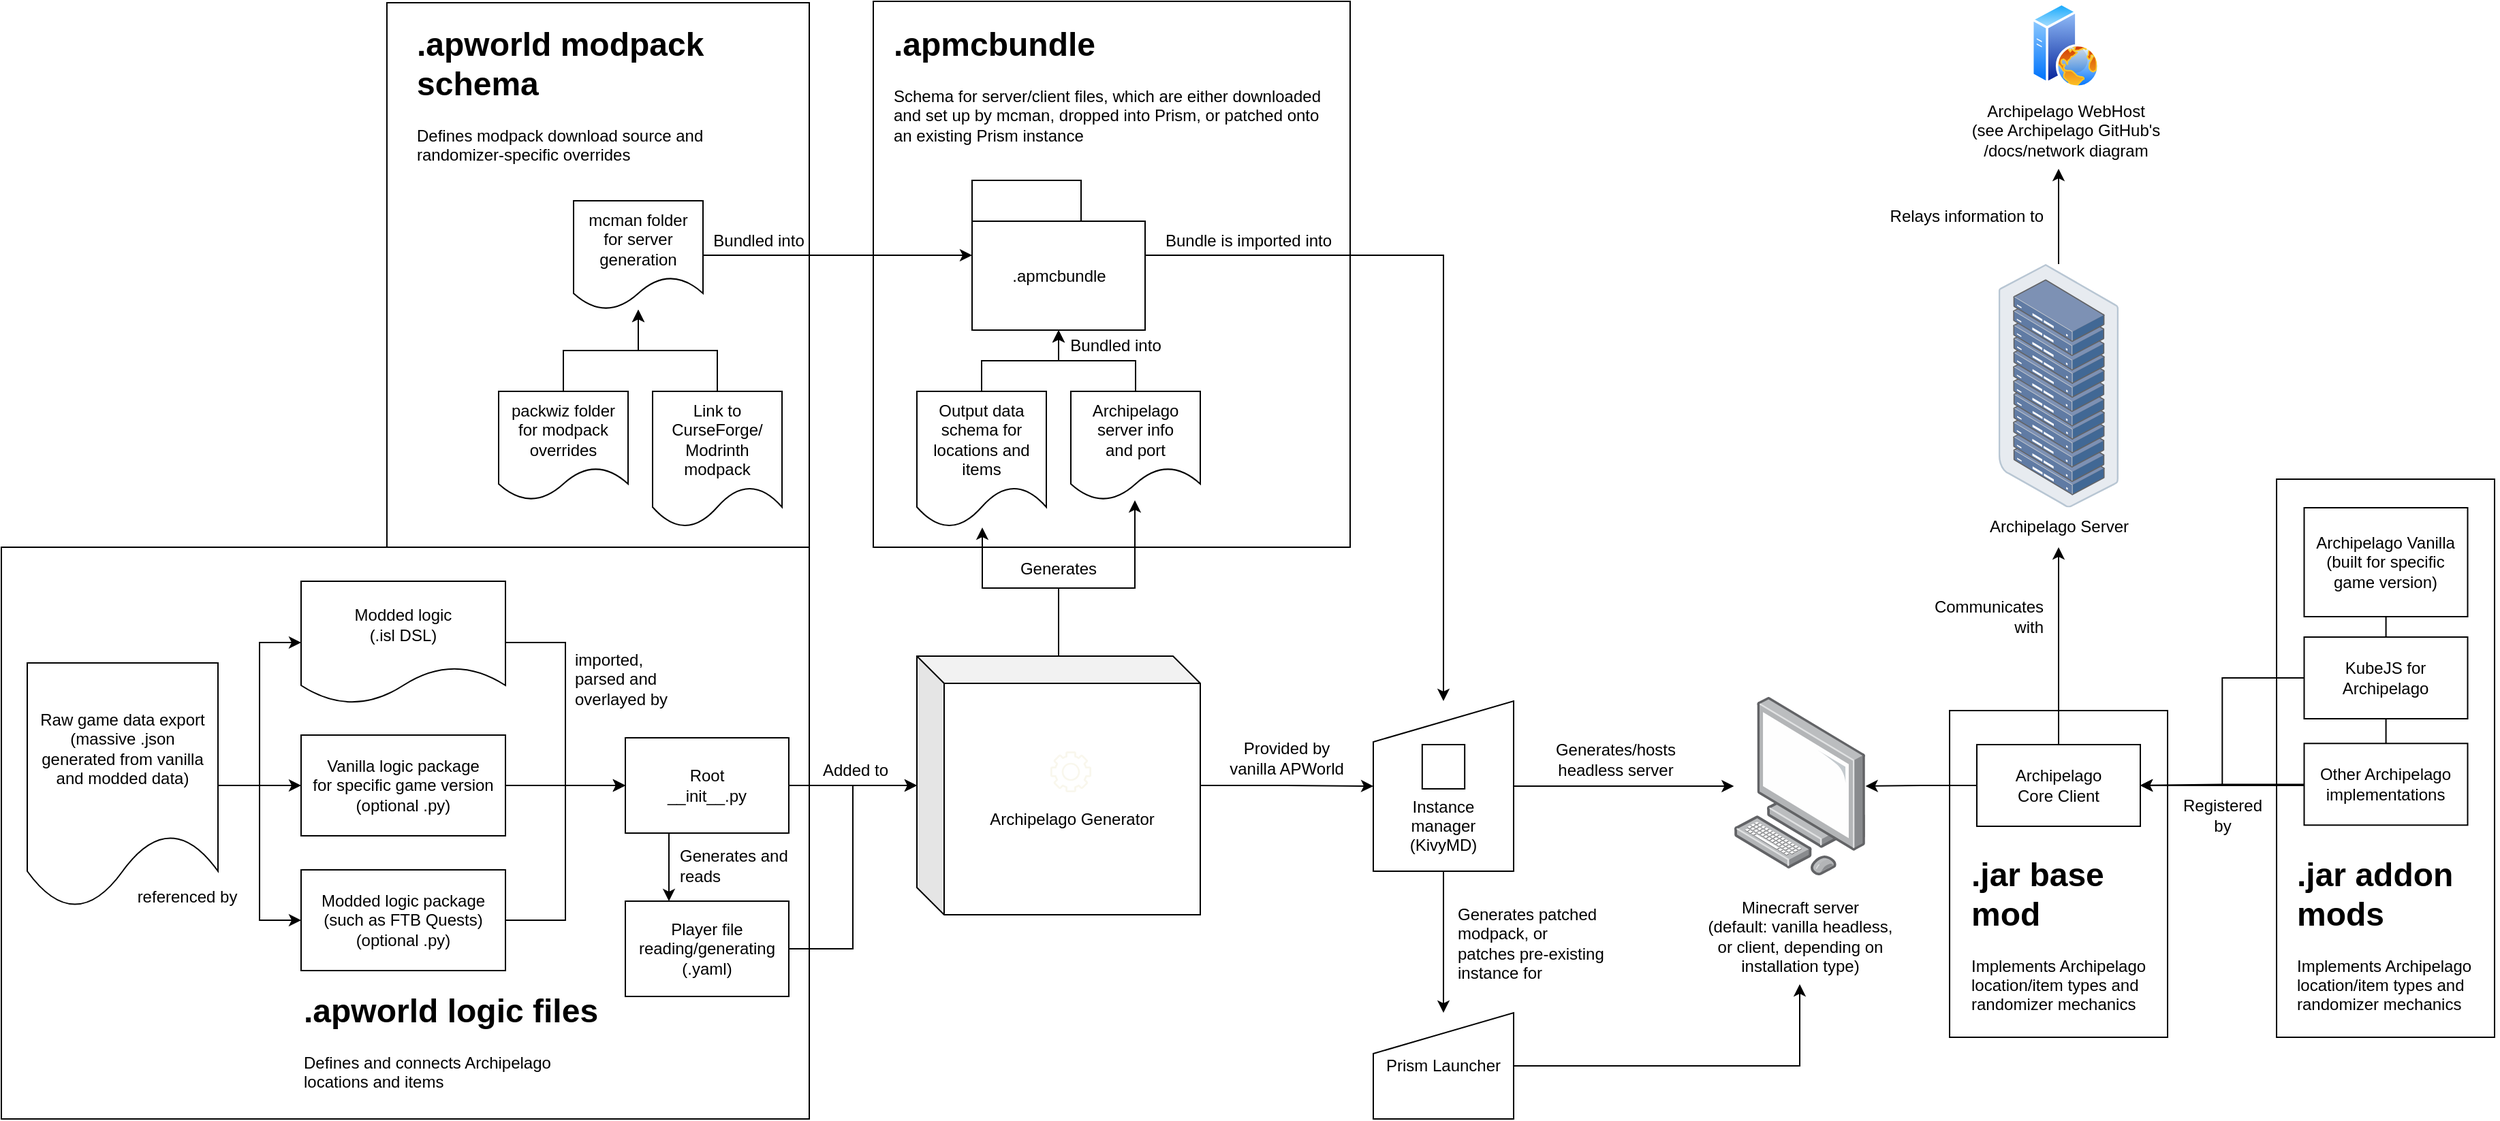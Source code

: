 <mxfile version="28.0.4">
  <diagram name="Page-1" id="pjoQ1RYfz4go8VmVCMUc">
    <mxGraphModel dx="2997" dy="2405" grid="1" gridSize="10" guides="1" tooltips="1" connect="1" arrows="1" fold="1" page="1" pageScale="1" pageWidth="850" pageHeight="1100" math="0" shadow="0">
      <root>
        <mxCell id="0" />
        <mxCell id="1" parent="0" />
        <mxCell id="yQT3kaWr7d13z7m8vqf4-37" value="" style="rounded=0;whiteSpace=wrap;html=1;" vertex="1" parent="1">
          <mxGeometry x="1100" y="340" width="160" height="410" as="geometry" />
        </mxCell>
        <mxCell id="yQT3kaWr7d13z7m8vqf4-36" value="" style="rounded=0;whiteSpace=wrap;html=1;" vertex="1" parent="1">
          <mxGeometry x="860" y="510" width="160" height="240" as="geometry" />
        </mxCell>
        <mxCell id="yQT3kaWr7d13z7m8vqf4-29" value="" style="rounded=0;whiteSpace=wrap;html=1;movable=0;resizable=0;rotatable=0;deletable=0;editable=0;locked=1;connectable=0;" vertex="1" parent="1">
          <mxGeometry x="70" y="-11" width="350" height="401" as="geometry" />
        </mxCell>
        <mxCell id="yQT3kaWr7d13z7m8vqf4-13" value="" style="rounded=0;whiteSpace=wrap;html=1;movable=1;resizable=1;rotatable=1;deletable=1;editable=1;locked=0;connectable=1;" vertex="1" parent="1">
          <mxGeometry x="-287" y="-10" width="310" height="401" as="geometry" />
        </mxCell>
        <mxCell id="yQT3kaWr7d13z7m8vqf4-1" value="" style="rounded=0;whiteSpace=wrap;html=1;movable=0;resizable=0;rotatable=0;deletable=0;editable=0;locked=1;connectable=0;" vertex="1" parent="1">
          <mxGeometry x="-570" y="390" width="593" height="420" as="geometry" />
        </mxCell>
        <mxCell id="3qK1IjJWASK3sHePoez1-112" style="edgeStyle=orthogonalEdgeStyle;rounded=0;orthogonalLoop=1;jettySize=auto;html=1;" parent="1" source="KAJICkyDAxbRjoZyObMi-22" target="3qK1IjJWASK3sHePoez1-11" edge="1">
          <mxGeometry relative="1" as="geometry" />
        </mxCell>
        <mxCell id="yQT3kaWr7d13z7m8vqf4-52" style="edgeStyle=orthogonalEdgeStyle;rounded=0;orthogonalLoop=1;jettySize=auto;html=1;" edge="1" parent="1" source="KAJICkyDAxbRjoZyObMi-22">
          <mxGeometry relative="1" as="geometry">
            <mxPoint x="940" y="390" as="targetPoint" />
          </mxGeometry>
        </mxCell>
        <mxCell id="KAJICkyDAxbRjoZyObMi-22" value="Archipelago&lt;div&gt;Core Client&lt;/div&gt;" style="rounded=0;whiteSpace=wrap;html=1;" parent="1" vertex="1">
          <mxGeometry x="880" y="535" width="120" height="60" as="geometry" />
        </mxCell>
        <mxCell id="3qK1IjJWASK3sHePoez1-116" style="edgeStyle=orthogonalEdgeStyle;rounded=0;orthogonalLoop=1;jettySize=auto;html=1;" parent="1" source="KAJICkyDAxbRjoZyObMi-39" target="KAJICkyDAxbRjoZyObMi-22" edge="1">
          <mxGeometry relative="1" as="geometry">
            <Array as="points">
              <mxPoint x="1090" y="565" />
              <mxPoint x="1090" y="565" />
            </Array>
          </mxGeometry>
        </mxCell>
        <mxCell id="KAJICkyDAxbRjoZyObMi-39" value="Archipelago Vanilla&lt;div&gt;(built for specific&lt;/div&gt;&lt;div&gt;game version)&lt;/div&gt;" style="rounded=0;whiteSpace=wrap;html=1;" parent="1" vertex="1">
          <mxGeometry x="1120.25" y="361" width="120" height="80" as="geometry" />
        </mxCell>
        <mxCell id="3qK1IjJWASK3sHePoez1-117" style="edgeStyle=orthogonalEdgeStyle;rounded=0;orthogonalLoop=1;jettySize=auto;html=1;entryX=1;entryY=0.5;entryDx=0;entryDy=0;" parent="1" source="KAJICkyDAxbRjoZyObMi-42" target="KAJICkyDAxbRjoZyObMi-22" edge="1">
          <mxGeometry relative="1" as="geometry" />
        </mxCell>
        <mxCell id="KAJICkyDAxbRjoZyObMi-42" value="KubeJS for Archipelago" style="rounded=0;whiteSpace=wrap;html=1;" parent="1" vertex="1">
          <mxGeometry x="1120.25" y="456" width="120" height="60" as="geometry" />
        </mxCell>
        <mxCell id="KAJICkyDAxbRjoZyObMi-45" value="&lt;div&gt;Generates/hosts&lt;/div&gt;&lt;div&gt;&lt;span style=&quot;background-color: transparent; color: light-dark(rgb(0, 0, 0), rgb(255, 255, 255));&quot;&gt;headless server&lt;/span&gt;&lt;/div&gt;" style="text;html=1;align=center;verticalAlign=middle;whiteSpace=wrap;rounded=0;" parent="1" vertex="1">
          <mxGeometry x="560" y="526" width="110" height="40" as="geometry" />
        </mxCell>
        <mxCell id="3qK1IjJWASK3sHePoez1-5" value="Archipelago WebHost&lt;br&gt;(see Archipelago GitHub&#39;s&lt;div&gt;/docs/network diagram&lt;/div&gt;" style="image;aspect=fixed;perimeter=ellipsePerimeter;html=1;align=center;shadow=0;dashed=0;spacingTop=3;image=img/lib/active_directory/web_server.svg;" parent="1" vertex="1">
          <mxGeometry x="920" y="-10" width="50" height="62.5" as="geometry" />
        </mxCell>
        <mxCell id="3qK1IjJWASK3sHePoez1-140" style="edgeStyle=orthogonalEdgeStyle;rounded=0;orthogonalLoop=1;jettySize=auto;html=1;" parent="1" source="3qK1IjJWASK3sHePoez1-9" edge="1">
          <mxGeometry relative="1" as="geometry">
            <mxPoint x="940" y="112" as="targetPoint" />
          </mxGeometry>
        </mxCell>
        <mxCell id="3qK1IjJWASK3sHePoez1-9" value="Archipelago Server" style="image;points=[];aspect=fixed;html=1;align=center;shadow=0;dashed=0;image=img/lib/allied_telesis/storage/Datacenter_Server_Rack.svg;" parent="1" vertex="1">
          <mxGeometry x="895.9" y="182" width="88.2" height="178.8" as="geometry" />
        </mxCell>
        <mxCell id="3qK1IjJWASK3sHePoez1-10" value="Relays information to" style="text;html=1;align=right;verticalAlign=middle;resizable=0;points=[];autosize=1;strokeColor=none;fillColor=none;" parent="1" vertex="1">
          <mxGeometry x="790" y="132.0" width="140" height="30" as="geometry" />
        </mxCell>
        <mxCell id="3qK1IjJWASK3sHePoez1-113" style="edgeStyle=orthogonalEdgeStyle;rounded=0;orthogonalLoop=1;jettySize=auto;html=1;" parent="1" source="3qK1IjJWASK3sHePoez1-15" target="3qK1IjJWASK3sHePoez1-11" edge="1">
          <mxGeometry relative="1" as="geometry" />
        </mxCell>
        <mxCell id="yQT3kaWr7d13z7m8vqf4-30" style="edgeStyle=orthogonalEdgeStyle;rounded=0;orthogonalLoop=1;jettySize=auto;html=1;entryX=0.5;entryY=0;entryDx=0;entryDy=0;" edge="1" parent="1" source="3qK1IjJWASK3sHePoez1-19" target="3qK1IjJWASK3sHePoez1-15">
          <mxGeometry relative="1" as="geometry" />
        </mxCell>
        <mxCell id="3qK1IjJWASK3sHePoez1-19" value="&lt;div&gt;&lt;span style=&quot;font-weight: normal;&quot;&gt;.apmcbundle&lt;/span&gt;&lt;/div&gt;" style="shape=folder;fontStyle=1;tabWidth=80;tabHeight=30;tabPosition=left;html=1;boundedLbl=1;whiteSpace=wrap;" parent="1" vertex="1">
          <mxGeometry x="142.5" y="120.5" width="127" height="110" as="geometry" />
        </mxCell>
        <mxCell id="yQT3kaWr7d13z7m8vqf4-27" style="edgeStyle=orthogonalEdgeStyle;rounded=0;orthogonalLoop=1;jettySize=auto;html=1;" edge="1" parent="1" source="3qK1IjJWASK3sHePoez1-20" target="3qK1IjJWASK3sHePoez1-19">
          <mxGeometry relative="1" as="geometry" />
        </mxCell>
        <mxCell id="3qK1IjJWASK3sHePoez1-20" value="&lt;div&gt;&lt;span style=&quot;background-color: transparent; color: light-dark(rgb(0, 0, 0), rgb(255, 255, 255));&quot;&gt;Archipelago&lt;/span&gt;&lt;/div&gt;server info&lt;div&gt;and port&lt;/div&gt;" style="shape=document;whiteSpace=wrap;html=1;boundedLbl=1;" parent="1" vertex="1">
          <mxGeometry x="215.0" y="275.5" width="95" height="80" as="geometry" />
        </mxCell>
        <mxCell id="JrtcDTEkCT0BP77rKWEM-3" style="edgeStyle=orthogonalEdgeStyle;rounded=0;orthogonalLoop=1;jettySize=auto;html=1;entryX=0;entryY=0.5;entryDx=0;entryDy=0;" parent="1" source="3qK1IjJWASK3sHePoez1-47" target="3qK1IjJWASK3sHePoez1-82" edge="1">
          <mxGeometry relative="1" as="geometry" />
        </mxCell>
        <mxCell id="3qK1IjJWASK3sHePoez1-47" value="Modded logic&lt;div&gt;(.isl DSL)&lt;/div&gt;" style="shape=document;whiteSpace=wrap;html=1;boundedLbl=1;" parent="1" vertex="1">
          <mxGeometry x="-350" y="415" width="150" height="90" as="geometry" />
        </mxCell>
        <mxCell id="3qK1IjJWASK3sHePoez1-90" style="edgeStyle=orthogonalEdgeStyle;rounded=0;orthogonalLoop=1;jettySize=auto;html=1;" parent="1" source="3qK1IjJWASK3sHePoez1-50" target="3qK1IjJWASK3sHePoez1-47" edge="1">
          <mxGeometry relative="1" as="geometry" />
        </mxCell>
        <mxCell id="3qK1IjJWASK3sHePoez1-91" style="edgeStyle=orthogonalEdgeStyle;rounded=0;orthogonalLoop=1;jettySize=auto;html=1;" parent="1" source="3qK1IjJWASK3sHePoez1-50" target="3qK1IjJWASK3sHePoez1-86" edge="1">
          <mxGeometry relative="1" as="geometry" />
        </mxCell>
        <mxCell id="3qK1IjJWASK3sHePoez1-92" style="edgeStyle=orthogonalEdgeStyle;rounded=0;orthogonalLoop=1;jettySize=auto;html=1;" parent="1" source="3qK1IjJWASK3sHePoez1-50" target="3qK1IjJWASK3sHePoez1-85" edge="1">
          <mxGeometry relative="1" as="geometry" />
        </mxCell>
        <mxCell id="3qK1IjJWASK3sHePoez1-50" value="Raw game data export&lt;div&gt;(massive .json&lt;/div&gt;&lt;div&gt;generated&amp;nbsp;&lt;span style=&quot;background-color: transparent; color: light-dark(rgb(0, 0, 0), rgb(255, 255, 255));&quot;&gt;from vanilla and&amp;nbsp;&lt;/span&gt;&lt;span style=&quot;background-color: transparent; color: light-dark(rgb(0, 0, 0), rgb(255, 255, 255));&quot;&gt;modded data)&lt;/span&gt;&lt;/div&gt;" style="shape=document;whiteSpace=wrap;html=1;boundedLbl=1;" parent="1" vertex="1">
          <mxGeometry x="-551" y="475" width="140" height="180" as="geometry" />
        </mxCell>
        <mxCell id="3qK1IjJWASK3sHePoez1-62" value="" style="group" parent="1" vertex="1" connectable="0">
          <mxGeometry x="102" y="470" width="208" height="190" as="geometry" />
        </mxCell>
        <mxCell id="3qK1IjJWASK3sHePoez1-61" value="&lt;div&gt;&lt;br&gt;&lt;/div&gt;&lt;div&gt;&lt;br&gt;&lt;/div&gt;&lt;div&gt;&lt;span style=&quot;background-color: transparent; color: light-dark(rgb(0, 0, 0), rgb(255, 255, 255));&quot;&gt;Archipelago Generator&lt;br&gt;&lt;/span&gt;&lt;/div&gt;" style="shape=cube;whiteSpace=wrap;html=1;boundedLbl=1;backgroundOutline=1;darkOpacity=0.05;darkOpacity2=0.1;" parent="3qK1IjJWASK3sHePoez1-62" vertex="1">
          <mxGeometry width="208" height="190" as="geometry" />
        </mxCell>
        <mxCell id="3qK1IjJWASK3sHePoez1-44" value="" style="sketch=0;outlineConnect=0;fillColor=#f9f7ed;strokeColor=#36393d;dashed=0;verticalLabelPosition=bottom;verticalAlign=top;align=center;html=1;fontSize=12;fontStyle=0;aspect=fixed;pointerEvents=1;shape=mxgraph.aws4.gear;" parent="3qK1IjJWASK3sHePoez1-62" vertex="1">
          <mxGeometry x="98" y="70" width="30" height="30" as="geometry" />
        </mxCell>
        <mxCell id="3qK1IjJWASK3sHePoez1-72" style="edgeStyle=orthogonalEdgeStyle;rounded=0;orthogonalLoop=1;jettySize=auto;html=1;" parent="1" source="3qK1IjJWASK3sHePoez1-61" target="3qK1IjJWASK3sHePoez1-15" edge="1">
          <mxGeometry relative="1" as="geometry" />
        </mxCell>
        <mxCell id="3qK1IjJWASK3sHePoez1-73" value="Provided by&lt;div&gt;vanilla APWorld&lt;/div&gt;" style="text;html=1;align=center;verticalAlign=middle;resizable=0;points=[];autosize=1;strokeColor=none;fillColor=none;" parent="1" vertex="1">
          <mxGeometry x="318" y="525" width="110" height="40" as="geometry" />
        </mxCell>
        <mxCell id="3qK1IjJWASK3sHePoez1-83" style="edgeStyle=orthogonalEdgeStyle;rounded=0;orthogonalLoop=1;jettySize=auto;html=1;" parent="1" source="3qK1IjJWASK3sHePoez1-82" target="3qK1IjJWASK3sHePoez1-61" edge="1">
          <mxGeometry relative="1" as="geometry" />
        </mxCell>
        <mxCell id="JrtcDTEkCT0BP77rKWEM-6" style="edgeStyle=orthogonalEdgeStyle;rounded=0;orthogonalLoop=1;jettySize=auto;html=1;" parent="1" source="3qK1IjJWASK3sHePoez1-82" target="JrtcDTEkCT0BP77rKWEM-4" edge="1">
          <mxGeometry relative="1" as="geometry">
            <Array as="points">
              <mxPoint x="-80" y="630" />
              <mxPoint x="-80" y="630" />
            </Array>
          </mxGeometry>
        </mxCell>
        <UserObject label="Root&#xa;__init__.py" link="Root&#xa;__init__.py" id="3qK1IjJWASK3sHePoez1-82">
          <mxCell style="rounded=0;whiteSpace=wrap;html=1;" parent="1" vertex="1">
            <mxGeometry x="-112" y="530" width="120" height="70" as="geometry" />
          </mxCell>
        </UserObject>
        <mxCell id="JrtcDTEkCT0BP77rKWEM-2" style="edgeStyle=orthogonalEdgeStyle;rounded=0;orthogonalLoop=1;jettySize=auto;html=1;entryX=0;entryY=0.5;entryDx=0;entryDy=0;" parent="1" source="3qK1IjJWASK3sHePoez1-85" target="3qK1IjJWASK3sHePoez1-82" edge="1">
          <mxGeometry relative="1" as="geometry" />
        </mxCell>
        <mxCell id="3qK1IjJWASK3sHePoez1-85" value="Modded logic package&lt;div&gt;(such as FTB Quests)&lt;br&gt;&lt;div&gt;(optional .py)&lt;/div&gt;&lt;/div&gt;" style="rounded=0;whiteSpace=wrap;html=1;" parent="1" vertex="1">
          <mxGeometry x="-350" y="627" width="150" height="74" as="geometry" />
        </mxCell>
        <mxCell id="3qK1IjJWASK3sHePoez1-87" style="edgeStyle=orthogonalEdgeStyle;rounded=0;orthogonalLoop=1;jettySize=auto;html=1;" parent="1" source="3qK1IjJWASK3sHePoez1-86" target="3qK1IjJWASK3sHePoez1-82" edge="1">
          <mxGeometry relative="1" as="geometry" />
        </mxCell>
        <mxCell id="3qK1IjJWASK3sHePoez1-86" value="Vanilla logic package&lt;div&gt;for specific game version&lt;br&gt;&lt;div&gt;(optional .py)&lt;/div&gt;&lt;/div&gt;" style="rounded=0;whiteSpace=wrap;html=1;" parent="1" vertex="1">
          <mxGeometry x="-350" y="528" width="150" height="74" as="geometry" />
        </mxCell>
        <mxCell id="3qK1IjJWASK3sHePoez1-89" value="imported,&lt;div&gt;parsed and&lt;/div&gt;&lt;div&gt;overlayed by&lt;/div&gt;" style="text;html=1;align=left;verticalAlign=middle;resizable=0;points=[];autosize=1;strokeColor=none;fillColor=none;" parent="1" vertex="1">
          <mxGeometry x="-151" y="457" width="90" height="60" as="geometry" />
        </mxCell>
        <mxCell id="3qK1IjJWASK3sHePoez1-94" value="referenced by" style="text;html=1;align=center;verticalAlign=middle;resizable=0;points=[];autosize=1;strokeColor=none;fillColor=none;" parent="1" vertex="1">
          <mxGeometry x="-484" y="632" width="100" height="30" as="geometry" />
        </mxCell>
        <mxCell id="3qK1IjJWASK3sHePoez1-96" value="" style="group" parent="1" vertex="1" connectable="0">
          <mxGeometry x="670" y="500" width="160" height="221" as="geometry" />
        </mxCell>
        <mxCell id="3qK1IjJWASK3sHePoez1-11" value="" style="image;points=[];aspect=fixed;html=1;align=center;shadow=0;dashed=0;image=img/lib/allied_telesis/computer_and_terminals/Personal_Computer.svg;" parent="3qK1IjJWASK3sHePoez1-96" vertex="1">
          <mxGeometry x="31.67" width="96.66" height="131" as="geometry" />
        </mxCell>
        <mxCell id="3qK1IjJWASK3sHePoez1-13" value="&lt;div&gt;Minecraft server&lt;/div&gt;&lt;div&gt;(default: vanilla headless,&lt;/div&gt;&lt;div&gt;&lt;span style=&quot;background-color: transparent; color: light-dark(rgb(0, 0, 0), rgb(255, 255, 255));&quot;&gt;or client, depending on&lt;/span&gt;&lt;/div&gt;&lt;div&gt;installation type)&lt;/div&gt;" style="text;html=1;align=center;verticalAlign=middle;resizable=0;points=[];autosize=1;strokeColor=none;fillColor=none;" parent="3qK1IjJWASK3sHePoez1-96" vertex="1">
          <mxGeometry y="141" width="160" height="70" as="geometry" />
        </mxCell>
        <mxCell id="3qK1IjJWASK3sHePoez1-100" value="Bundle is imported into" style="text;html=1;align=center;verticalAlign=middle;resizable=0;points=[];autosize=1;strokeColor=none;fillColor=none;" parent="1" vertex="1">
          <mxGeometry x="270" y="150" width="150" height="30" as="geometry" />
        </mxCell>
        <mxCell id="3qK1IjJWASK3sHePoez1-118" style="edgeStyle=orthogonalEdgeStyle;rounded=0;orthogonalLoop=1;jettySize=auto;html=1;entryX=1;entryY=0.5;entryDx=0;entryDy=0;" parent="1" source="3qK1IjJWASK3sHePoez1-115" target="KAJICkyDAxbRjoZyObMi-22" edge="1">
          <mxGeometry relative="1" as="geometry" />
        </mxCell>
        <mxCell id="3qK1IjJWASK3sHePoez1-115" value="Other Archipelago&lt;div&gt;implementations&lt;/div&gt;" style="rounded=0;whiteSpace=wrap;html=1;" parent="1" vertex="1">
          <mxGeometry x="1120.25" y="534.15" width="120" height="60" as="geometry" />
        </mxCell>
        <mxCell id="3qK1IjJWASK3sHePoez1-119" value="Registered&lt;div&gt;&lt;span style=&quot;background-color: transparent; color: light-dark(rgb(0, 0, 0), rgb(255, 255, 255));&quot;&gt;by&lt;/span&gt;&lt;/div&gt;" style="text;html=1;align=center;verticalAlign=middle;resizable=0;points=[];autosize=1;strokeColor=none;fillColor=none;" parent="1" vertex="1">
          <mxGeometry x="1020" y="567" width="80" height="40" as="geometry" />
        </mxCell>
        <mxCell id="3qK1IjJWASK3sHePoez1-122" value="&lt;h1 style=&quot;margin-top: 0px;&quot;&gt;.jar addon mods&lt;/h1&gt;&lt;p&gt;&lt;span style=&quot;text-align: center;&quot;&gt;Implements Archipelago location/item types and randomizer mechanics&lt;/span&gt;&lt;/p&gt;" style="text;html=1;whiteSpace=wrap;overflow=hidden;rounded=0;" parent="1" vertex="1">
          <mxGeometry x="1113" y="610" width="150" height="122" as="geometry" />
        </mxCell>
        <mxCell id="3qK1IjJWASK3sHePoez1-123" value="&lt;h1 style=&quot;margin-top: 0px;&quot;&gt;.jar base mod&lt;/h1&gt;&lt;p&gt;&lt;span style=&quot;text-align: center;&quot;&gt;Implements Archipelago location/item types and randomizer mechanics&lt;/span&gt;&lt;/p&gt;" style="text;html=1;whiteSpace=wrap;overflow=hidden;rounded=0;" parent="1" vertex="1">
          <mxGeometry x="874" y="610" width="150" height="122" as="geometry" />
        </mxCell>
        <mxCell id="3qK1IjJWASK3sHePoez1-124" value="&lt;h1 style=&quot;margin-top: 0px;&quot;&gt;.apworld logic files&lt;/h1&gt;&lt;p&gt;&lt;span style=&quot;text-align: center;&quot;&gt;Defines and connects Archipelago locations and items&lt;/span&gt;&lt;/p&gt;" style="text;html=1;whiteSpace=wrap;overflow=hidden;rounded=0;" parent="1" vertex="1">
          <mxGeometry x="-350" y="710" width="226" height="89" as="geometry" />
        </mxCell>
        <mxCell id="3qK1IjJWASK3sHePoez1-125" value="&lt;h1 style=&quot;margin-top: 0px;&quot;&gt;.apmcbundle&lt;/h1&gt;&lt;p&gt;&lt;span style=&quot;text-align: center;&quot;&gt;Schema for server/client files, which are either downloaded and set up by mcman, dropped into Prism, or patched onto an existing Prism instance&lt;/span&gt;&lt;/p&gt;" style="text;html=1;whiteSpace=wrap;overflow=hidden;rounded=0;" parent="1" vertex="1">
          <mxGeometry x="83.0" width="320" height="97" as="geometry" />
        </mxCell>
        <mxCell id="3qK1IjJWASK3sHePoez1-128" value="Communicates&lt;div&gt;with&lt;/div&gt;" style="text;html=1;align=right;verticalAlign=middle;resizable=0;points=[];autosize=1;strokeColor=none;fillColor=none;" parent="1" vertex="1">
          <mxGeometry x="830" y="421" width="100" height="40" as="geometry" />
        </mxCell>
        <mxCell id="JrtcDTEkCT0BP77rKWEM-1" value="Added to" style="text;html=1;align=center;verticalAlign=middle;whiteSpace=wrap;rounded=0;" parent="1" vertex="1">
          <mxGeometry x="27" y="539" width="60" height="30" as="geometry" />
        </mxCell>
        <mxCell id="JrtcDTEkCT0BP77rKWEM-7" style="edgeStyle=orthogonalEdgeStyle;rounded=0;orthogonalLoop=1;jettySize=auto;html=1;" parent="1" source="JrtcDTEkCT0BP77rKWEM-4" target="3qK1IjJWASK3sHePoez1-61" edge="1">
          <mxGeometry relative="1" as="geometry" />
        </mxCell>
        <UserObject label="Player file&lt;div&gt;reading/generating&lt;br&gt;&lt;div&gt;(.yaml)&lt;/div&gt;&lt;/div&gt;" link="Root&#xa;__init__.py" id="JrtcDTEkCT0BP77rKWEM-4">
          <mxCell style="rounded=0;whiteSpace=wrap;html=1;" parent="1" vertex="1">
            <mxGeometry x="-112" y="650" width="120" height="70" as="geometry" />
          </mxCell>
        </UserObject>
        <mxCell id="JrtcDTEkCT0BP77rKWEM-8" value="Generates and&lt;div&gt;reads&lt;/div&gt;" style="text;html=1;align=left;verticalAlign=middle;whiteSpace=wrap;rounded=0;" parent="1" vertex="1">
          <mxGeometry x="-74" y="609" width="87" height="30" as="geometry" />
        </mxCell>
        <mxCell id="yQT3kaWr7d13z7m8vqf4-26" style="edgeStyle=orthogonalEdgeStyle;rounded=0;orthogonalLoop=1;jettySize=auto;html=1;" edge="1" parent="1" source="yQT3kaWr7d13z7m8vqf4-5" target="3qK1IjJWASK3sHePoez1-19">
          <mxGeometry relative="1" as="geometry" />
        </mxCell>
        <mxCell id="yQT3kaWr7d13z7m8vqf4-5" value="Output data&lt;div&gt;schema for&lt;/div&gt;&lt;div&gt;locations and items&lt;/div&gt;" style="shape=document;whiteSpace=wrap;html=1;boundedLbl=1;" vertex="1" parent="1">
          <mxGeometry x="102" y="275.5" width="95" height="100" as="geometry" />
        </mxCell>
        <mxCell id="yQT3kaWr7d13z7m8vqf4-23" style="edgeStyle=orthogonalEdgeStyle;rounded=0;orthogonalLoop=1;jettySize=auto;html=1;" edge="1" parent="1" source="yQT3kaWr7d13z7m8vqf4-11" target="yQT3kaWr7d13z7m8vqf4-19">
          <mxGeometry relative="1" as="geometry" />
        </mxCell>
        <mxCell id="yQT3kaWr7d13z7m8vqf4-11" value="&lt;div&gt;packwiz folder&lt;/div&gt;&lt;div&gt;for modpack&lt;/div&gt;&lt;div&gt;overrides&lt;/div&gt;" style="shape=document;whiteSpace=wrap;html=1;boundedLbl=1;" vertex="1" parent="1">
          <mxGeometry x="-205" y="275.5" width="95" height="80" as="geometry" />
        </mxCell>
        <mxCell id="yQT3kaWr7d13z7m8vqf4-22" style="edgeStyle=orthogonalEdgeStyle;rounded=0;orthogonalLoop=1;jettySize=auto;html=1;" edge="1" parent="1" source="yQT3kaWr7d13z7m8vqf4-12" target="yQT3kaWr7d13z7m8vqf4-19">
          <mxGeometry relative="1" as="geometry" />
        </mxCell>
        <mxCell id="yQT3kaWr7d13z7m8vqf4-12" value="&lt;div&gt;Link to&lt;/div&gt;&lt;div&gt;CurseForge/&lt;/div&gt;&lt;div&gt;Modrinth&lt;/div&gt;&lt;div&gt;modpack&lt;/div&gt;" style="shape=document;whiteSpace=wrap;html=1;boundedLbl=1;" vertex="1" parent="1">
          <mxGeometry x="-92.0" y="275.5" width="95" height="100" as="geometry" />
        </mxCell>
        <mxCell id="yQT3kaWr7d13z7m8vqf4-14" value="&lt;h1 style=&quot;margin-top: 0px;&quot;&gt;.apworld modpack schema&lt;/h1&gt;&lt;p&gt;&lt;span style=&quot;text-align: center;&quot;&gt;Defines modpack download source and randomizer-specific overrides&lt;/span&gt;&lt;/p&gt;" style="text;html=1;whiteSpace=wrap;overflow=hidden;rounded=0;" vertex="1" parent="1">
          <mxGeometry x="-267" width="270" height="110" as="geometry" />
        </mxCell>
        <mxCell id="yQT3kaWr7d13z7m8vqf4-15" style="edgeStyle=orthogonalEdgeStyle;rounded=0;orthogonalLoop=1;jettySize=auto;html=1;" edge="1" parent="1" source="3qK1IjJWASK3sHePoez1-61" target="3qK1IjJWASK3sHePoez1-20">
          <mxGeometry relative="1" as="geometry">
            <Array as="points">
              <mxPoint x="206" y="420" />
              <mxPoint x="262" y="420" />
            </Array>
          </mxGeometry>
        </mxCell>
        <mxCell id="yQT3kaWr7d13z7m8vqf4-16" style="edgeStyle=orthogonalEdgeStyle;rounded=0;orthogonalLoop=1;jettySize=auto;html=1;" edge="1" parent="1" source="3qK1IjJWASK3sHePoez1-61" target="yQT3kaWr7d13z7m8vqf4-5">
          <mxGeometry relative="1" as="geometry">
            <Array as="points">
              <mxPoint x="206" y="420" />
              <mxPoint x="150" y="420" />
            </Array>
          </mxGeometry>
        </mxCell>
        <mxCell id="yQT3kaWr7d13z7m8vqf4-17" value="Generates" style="text;html=1;align=center;verticalAlign=middle;whiteSpace=wrap;rounded=0;" vertex="1" parent="1">
          <mxGeometry x="176" y="391" width="60" height="30" as="geometry" />
        </mxCell>
        <mxCell id="yQT3kaWr7d13z7m8vqf4-25" style="edgeStyle=orthogonalEdgeStyle;rounded=0;orthogonalLoop=1;jettySize=auto;html=1;" edge="1" parent="1" source="yQT3kaWr7d13z7m8vqf4-19" target="3qK1IjJWASK3sHePoez1-19">
          <mxGeometry relative="1" as="geometry" />
        </mxCell>
        <mxCell id="yQT3kaWr7d13z7m8vqf4-19" value="&lt;div&gt;mcman folder&lt;/div&gt;&lt;div&gt;for server&lt;/div&gt;&lt;div&gt;generation&lt;/div&gt;" style="shape=document;whiteSpace=wrap;html=1;boundedLbl=1;" vertex="1" parent="1">
          <mxGeometry x="-150" y="135.5" width="95" height="80" as="geometry" />
        </mxCell>
        <mxCell id="yQT3kaWr7d13z7m8vqf4-28" value="Bundled&amp;nbsp;&lt;span style=&quot;background-color: transparent; color: light-dark(rgb(0, 0, 0), rgb(255, 255, 255));&quot;&gt;into&lt;/span&gt;" style="text;html=1;align=center;verticalAlign=middle;whiteSpace=wrap;rounded=0;" vertex="1" parent="1">
          <mxGeometry x="-44" y="150" width="60" height="30" as="geometry" />
        </mxCell>
        <mxCell id="yQT3kaWr7d13z7m8vqf4-34" value="Bundled&amp;nbsp;&lt;span style=&quot;background-color: transparent; color: light-dark(rgb(0, 0, 0), rgb(255, 255, 255));&quot;&gt;into&lt;/span&gt;" style="text;html=1;align=center;verticalAlign=middle;whiteSpace=wrap;rounded=0;" vertex="1" parent="1">
          <mxGeometry x="218" y="227" width="60" height="30" as="geometry" />
        </mxCell>
        <mxCell id="yQT3kaWr7d13z7m8vqf4-48" style="edgeStyle=orthogonalEdgeStyle;rounded=0;orthogonalLoop=1;jettySize=auto;html=1;" edge="1" parent="1" source="yQT3kaWr7d13z7m8vqf4-39" target="3qK1IjJWASK3sHePoez1-13">
          <mxGeometry relative="1" as="geometry" />
        </mxCell>
        <mxCell id="yQT3kaWr7d13z7m8vqf4-39" value="Prism Launcher" style="shape=manualInput;whiteSpace=wrap;html=1;" vertex="1" parent="1">
          <mxGeometry x="437" y="732" width="103" height="78" as="geometry" />
        </mxCell>
        <mxCell id="yQT3kaWr7d13z7m8vqf4-49" style="edgeStyle=orthogonalEdgeStyle;rounded=0;orthogonalLoop=1;jettySize=auto;html=1;" edge="1" parent="1" source="3qK1IjJWASK3sHePoez1-15" target="yQT3kaWr7d13z7m8vqf4-39">
          <mxGeometry relative="1" as="geometry" />
        </mxCell>
        <mxCell id="3qK1IjJWASK3sHePoez1-15" value="&lt;div&gt;&lt;br&gt;&lt;/div&gt;&lt;div&gt;&lt;br&gt;&lt;/div&gt;&lt;div&gt;&lt;br&gt;&lt;/div&gt;&lt;div&gt;&lt;br&gt;&lt;/div&gt;Instance&lt;div&gt;manager&lt;/div&gt;&lt;div&gt;(KivyMD)&lt;/div&gt;" style="shape=manualInput;whiteSpace=wrap;html=1;" parent="1" vertex="1">
          <mxGeometry x="437" y="503" width="103" height="125" as="geometry" />
        </mxCell>
        <mxCell id="yQT3kaWr7d13z7m8vqf4-38" value="" style="sketch=0;verticalLabelPosition=bottom;sketch=0;aspect=fixed;html=1;verticalAlign=top;align=center;outlineConnect=0;pointerEvents=1;shape=mxgraph.citrix2.workspace_environment_management2;fillColor=none;" vertex="1" parent="1">
          <mxGeometry x="472.91" y="535" width="31.18" height="32.5" as="geometry" />
        </mxCell>
        <mxCell id="yQT3kaWr7d13z7m8vqf4-50" value="Generates patched modpack, or&lt;div&gt;patches pre-existing instance for&lt;/div&gt;" style="text;html=1;align=left;verticalAlign=middle;whiteSpace=wrap;rounded=0;" vertex="1" parent="1">
          <mxGeometry x="497" y="649" width="150" height="64" as="geometry" />
        </mxCell>
      </root>
    </mxGraphModel>
  </diagram>
</mxfile>
